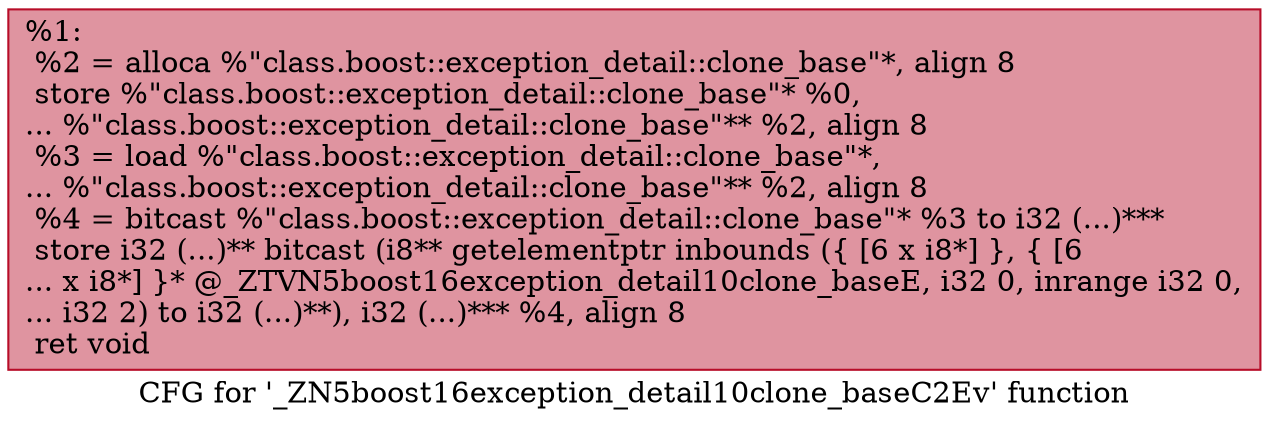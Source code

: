digraph "CFG for '_ZN5boost16exception_detail10clone_baseC2Ev' function" {
	label="CFG for '_ZN5boost16exception_detail10clone_baseC2Ev' function";

	Node0x55aa9bb8b640 [shape=record,color="#b70d28ff", style=filled, fillcolor="#b70d2870",label="{%1:\l  %2 = alloca %\"class.boost::exception_detail::clone_base\"*, align 8\l  store %\"class.boost::exception_detail::clone_base\"* %0,\l... %\"class.boost::exception_detail::clone_base\"** %2, align 8\l  %3 = load %\"class.boost::exception_detail::clone_base\"*,\l... %\"class.boost::exception_detail::clone_base\"** %2, align 8\l  %4 = bitcast %\"class.boost::exception_detail::clone_base\"* %3 to i32 (...)***\l  store i32 (...)** bitcast (i8** getelementptr inbounds (\{ [6 x i8*] \}, \{ [6\l... x i8*] \}* @_ZTVN5boost16exception_detail10clone_baseE, i32 0, inrange i32 0,\l... i32 2) to i32 (...)**), i32 (...)*** %4, align 8\l  ret void\l}"];
}
